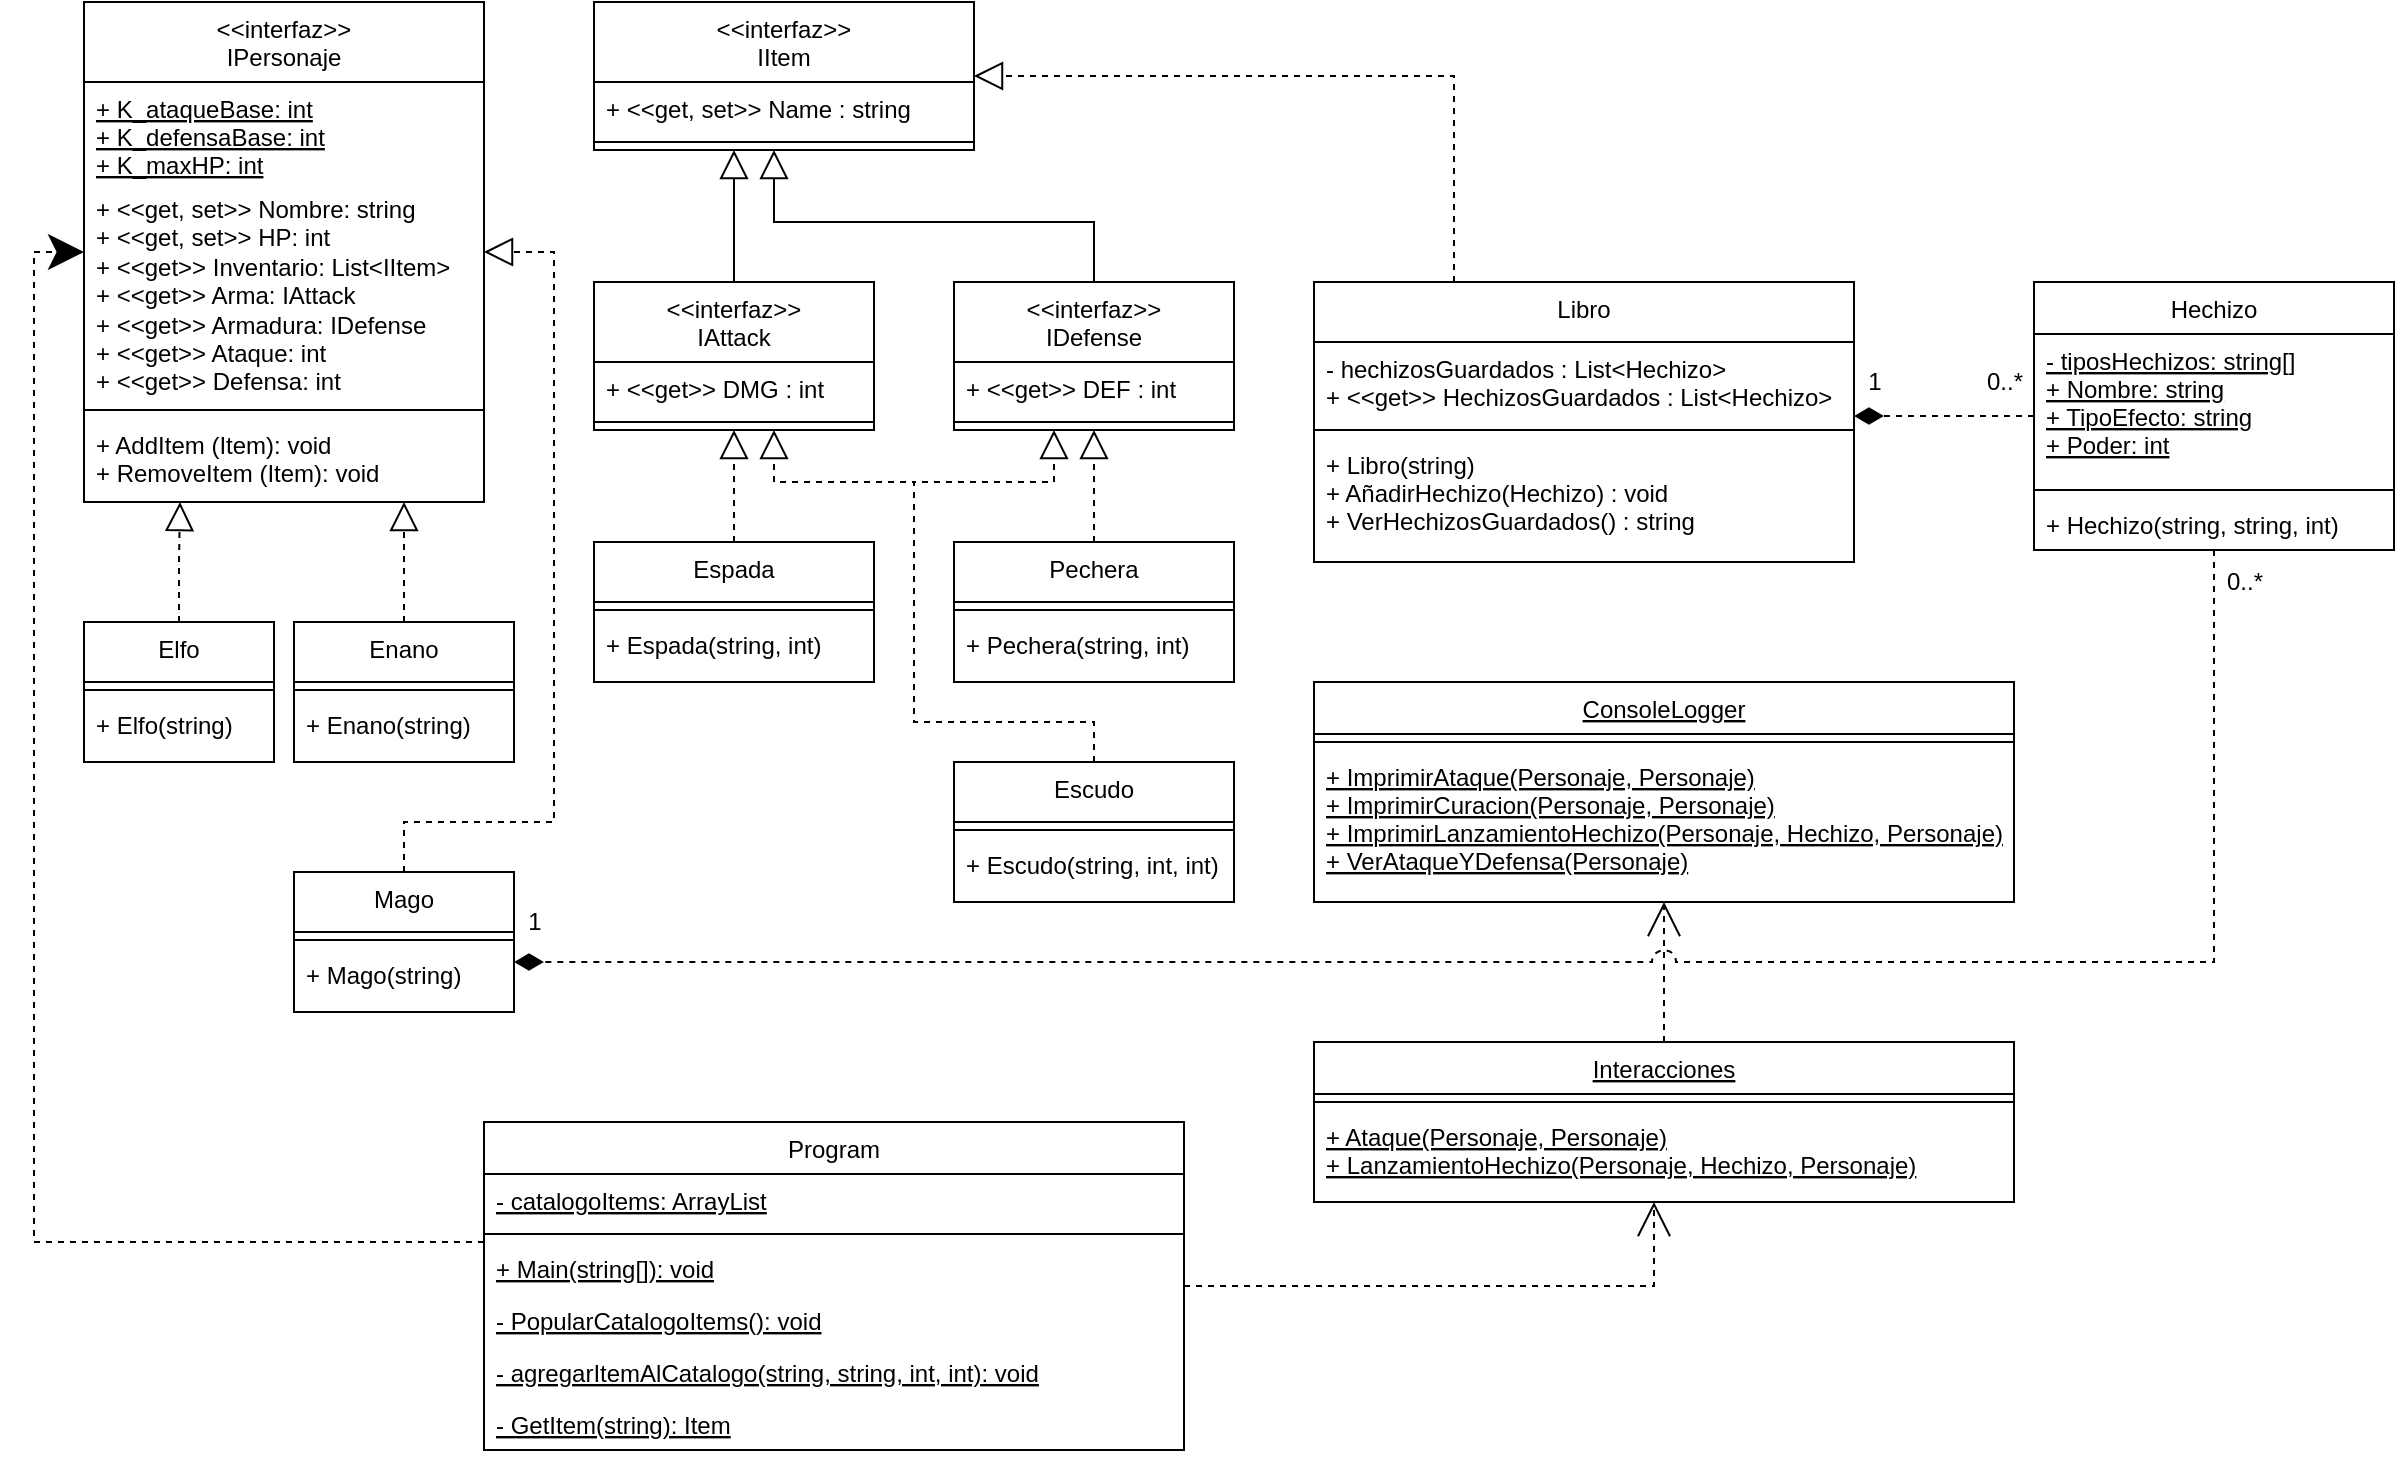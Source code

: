 <mxfile version="15.2.9" type="device"><diagram id="C5RBs43oDa-KdzZeNtuy" name="Page-1"><mxGraphModel dx="868" dy="482" grid="1" gridSize="10" guides="1" tooltips="1" connect="1" arrows="1" fold="1" page="1" pageScale="1" pageWidth="827" pageHeight="1169" math="0" shadow="0"><root><mxCell id="WIyWlLk6GJQsqaUBKTNV-0"/><mxCell id="WIyWlLk6GJQsqaUBKTNV-1" parent="WIyWlLk6GJQsqaUBKTNV-0"/><mxCell id="zkfFHV4jXpPFQw0GAbJ--0" value="&lt;&lt;interfaz&gt;&gt;&#10;IPersonaje" style="swimlane;fontStyle=0;align=center;verticalAlign=top;childLayout=stackLayout;horizontal=1;startSize=40;horizontalStack=0;resizeParent=1;resizeLast=0;collapsible=1;marginBottom=0;rounded=0;shadow=0;strokeWidth=1;" parent="WIyWlLk6GJQsqaUBKTNV-1" vertex="1"><mxGeometry x="65" y="80" width="200" height="250" as="geometry"><mxRectangle x="230" y="140" width="160" height="26" as="alternateBounds"/></mxGeometry></mxCell><mxCell id="zkfFHV4jXpPFQw0GAbJ--1" value="+ K_ataqueBase: int&#10;+ K_defensaBase: int&#10;+ K_maxHP: int" style="text;align=left;verticalAlign=top;spacingLeft=4;spacingRight=4;overflow=hidden;rotatable=0;points=[[0,0.5],[1,0.5]];portConstraint=eastwest;fontStyle=4" parent="zkfFHV4jXpPFQw0GAbJ--0" vertex="1"><mxGeometry y="40" width="200" height="50" as="geometry"/></mxCell><mxCell id="c9RI5B4V6Mv1y6NgUxSF-3" value="+ &amp;lt;&amp;lt;get, set&amp;gt;&amp;gt; Nombre: string&lt;br&gt;+ &amp;lt;&amp;lt;get, set&amp;gt;&amp;gt; HP: int&lt;br&gt;+ &amp;lt;&amp;lt;get&amp;gt;&amp;gt; Inventario: List&amp;lt;IItem&amp;gt;&lt;br&gt;+ &amp;lt;&amp;lt;get&amp;gt;&amp;gt; Arma: IAttack&lt;br&gt;+ &amp;lt;&amp;lt;get&amp;gt;&amp;gt; Armadura: IDefense&lt;br&gt;+ &amp;lt;&amp;lt;get&amp;gt;&amp;gt; Ataque: int&lt;br&gt;+ &amp;lt;&amp;lt;get&amp;gt;&amp;gt; Defensa: int" style="text;html=1;strokeColor=none;fillColor=none;align=left;verticalAlign=top;whiteSpace=wrap;rounded=0;spacingLeft=4;" parent="zkfFHV4jXpPFQw0GAbJ--0" vertex="1"><mxGeometry y="90" width="200" height="110" as="geometry"/></mxCell><mxCell id="zkfFHV4jXpPFQw0GAbJ--4" value="" style="line;html=1;strokeWidth=1;align=left;verticalAlign=middle;spacingTop=-1;spacingLeft=3;spacingRight=3;rotatable=0;labelPosition=right;points=[];portConstraint=eastwest;" parent="zkfFHV4jXpPFQw0GAbJ--0" vertex="1"><mxGeometry y="200" width="200" height="8" as="geometry"/></mxCell><mxCell id="c9RI5B4V6Mv1y6NgUxSF-9" value="+ AddItem (Item): void&lt;br&gt;+ RemoveItem (Item): void" style="text;html=1;strokeColor=none;fillColor=none;align=left;verticalAlign=top;whiteSpace=wrap;rounded=0;spacingLeft=4;" parent="zkfFHV4jXpPFQw0GAbJ--0" vertex="1"><mxGeometry y="208" width="200" height="20" as="geometry"/></mxCell><mxCell id="c9RI5B4V6Mv1y6NgUxSF-18" value="&lt;&lt;interfaz&gt;&gt;&#10;IItem" style="swimlane;fontStyle=0;align=center;verticalAlign=top;childLayout=stackLayout;horizontal=1;startSize=40;horizontalStack=0;resizeParent=1;resizeParentMax=0;resizeLast=0;collapsible=1;marginBottom=0;" parent="WIyWlLk6GJQsqaUBKTNV-1" vertex="1"><mxGeometry x="320" y="80" width="190" height="74" as="geometry"/></mxCell><mxCell id="c9RI5B4V6Mv1y6NgUxSF-33" value="+ &lt;&lt;get, set&gt;&gt; Name : string" style="text;strokeColor=none;fillColor=none;align=left;verticalAlign=top;spacingLeft=4;spacingRight=4;overflow=hidden;rotatable=0;points=[[0,0.5],[1,0.5]];portConstraint=eastwest;" parent="c9RI5B4V6Mv1y6NgUxSF-18" vertex="1"><mxGeometry y="40" width="190" height="26" as="geometry"/></mxCell><mxCell id="c9RI5B4V6Mv1y6NgUxSF-20" value="" style="line;strokeWidth=1;fillColor=none;align=left;verticalAlign=middle;spacingTop=-1;spacingLeft=3;spacingRight=3;rotatable=0;labelPosition=right;points=[];portConstraint=eastwest;" parent="c9RI5B4V6Mv1y6NgUxSF-18" vertex="1"><mxGeometry y="66" width="190" height="8" as="geometry"/></mxCell><mxCell id="feX61glCi_47FHxkRVMu-15" style="edgeStyle=orthogonalEdgeStyle;rounded=0;orthogonalLoop=1;jettySize=auto;html=1;dashed=1;endArrow=diamondThin;endFill=1;endSize=12;" edge="1" parent="WIyWlLk6GJQsqaUBKTNV-1" source="c9RI5B4V6Mv1y6NgUxSF-37" target="feX61glCi_47FHxkRVMu-8"><mxGeometry relative="1" as="geometry"><Array as="points"><mxPoint x="970" y="287"/><mxPoint x="970" y="287"/></Array></mxGeometry></mxCell><mxCell id="c9RI5B4V6Mv1y6NgUxSF-37" value="Hechizo" style="swimlane;fontStyle=0;align=center;verticalAlign=top;childLayout=stackLayout;horizontal=1;startSize=26;horizontalStack=0;resizeParent=1;resizeParentMax=0;resizeLast=0;collapsible=1;marginBottom=0;" parent="WIyWlLk6GJQsqaUBKTNV-1" vertex="1"><mxGeometry x="1040" y="220" width="180" height="134" as="geometry"/></mxCell><mxCell id="c9RI5B4V6Mv1y6NgUxSF-38" value="- tiposHechizos: string[]&#10;+ Nombre: string&#10;+ TipoEfecto: string&#10;+ Poder: int" style="text;strokeColor=none;fillColor=none;align=left;verticalAlign=top;spacingLeft=4;spacingRight=4;overflow=hidden;rotatable=0;points=[[0,0.5],[1,0.5]];portConstraint=eastwest;fontStyle=4" parent="c9RI5B4V6Mv1y6NgUxSF-37" vertex="1"><mxGeometry y="26" width="180" height="74" as="geometry"/></mxCell><mxCell id="c9RI5B4V6Mv1y6NgUxSF-39" value="" style="line;strokeWidth=1;fillColor=none;align=left;verticalAlign=middle;spacingTop=-1;spacingLeft=3;spacingRight=3;rotatable=0;labelPosition=right;points=[];portConstraint=eastwest;" parent="c9RI5B4V6Mv1y6NgUxSF-37" vertex="1"><mxGeometry y="100" width="180" height="8" as="geometry"/></mxCell><mxCell id="c9RI5B4V6Mv1y6NgUxSF-40" value="+ Hechizo(string, string, int)" style="text;strokeColor=none;fillColor=none;align=left;verticalAlign=top;spacingLeft=4;spacingRight=4;overflow=hidden;rotatable=0;points=[[0,0.5],[1,0.5]];portConstraint=eastwest;" parent="c9RI5B4V6Mv1y6NgUxSF-37" vertex="1"><mxGeometry y="108" width="180" height="26" as="geometry"/></mxCell><mxCell id="c9RI5B4V6Mv1y6NgUxSF-49" value="ConsoleLogger" style="swimlane;fontStyle=4;align=center;verticalAlign=top;childLayout=stackLayout;horizontal=1;startSize=26;horizontalStack=0;resizeParent=1;resizeParentMax=0;resizeLast=0;collapsible=1;marginBottom=0;" parent="WIyWlLk6GJQsqaUBKTNV-1" vertex="1"><mxGeometry x="680" y="420" width="350" height="110" as="geometry"/></mxCell><mxCell id="c9RI5B4V6Mv1y6NgUxSF-58" value="" style="line;strokeWidth=1;fillColor=none;align=left;verticalAlign=middle;spacingTop=-1;spacingLeft=3;spacingRight=3;rotatable=0;labelPosition=right;points=[];portConstraint=eastwest;" parent="c9RI5B4V6Mv1y6NgUxSF-49" vertex="1"><mxGeometry y="26" width="350" height="8" as="geometry"/></mxCell><mxCell id="c9RI5B4V6Mv1y6NgUxSF-59" value="+ ImprimirAtaque(Personaje, Personaje)&#10;+ ImprimirCuracion(Personaje, Personaje)&#10;+ ImprimirLanzamientoHechizo(Personaje, Hechizo, Personaje)&#10;+ VerAtaqueYDefensa(Personaje)" style="text;strokeColor=none;fillColor=none;align=left;verticalAlign=top;spacingLeft=4;spacingRight=4;overflow=hidden;rotatable=0;points=[[0,0.5],[1,0.5]];portConstraint=eastwest;fontStyle=4;spacing=2;" parent="c9RI5B4V6Mv1y6NgUxSF-49" vertex="1"><mxGeometry y="34" width="350" height="76" as="geometry"/></mxCell><mxCell id="c9RI5B4V6Mv1y6NgUxSF-93" style="edgeStyle=orthogonalEdgeStyle;rounded=0;orthogonalLoop=1;jettySize=auto;html=1;endArrow=open;endFill=0;endSize=15;dashed=1;" parent="WIyWlLk6GJQsqaUBKTNV-1" source="c9RI5B4V6Mv1y6NgUxSF-62" target="c9RI5B4V6Mv1y6NgUxSF-49" edge="1"><mxGeometry relative="1" as="geometry"/></mxCell><mxCell id="c9RI5B4V6Mv1y6NgUxSF-62" value="Interacciones" style="swimlane;fontStyle=4;align=center;verticalAlign=top;childLayout=stackLayout;horizontal=1;startSize=26;horizontalStack=0;resizeParent=1;resizeParentMax=0;resizeLast=0;collapsible=1;marginBottom=0;" parent="WIyWlLk6GJQsqaUBKTNV-1" vertex="1"><mxGeometry x="680" y="600" width="350" height="80" as="geometry"/></mxCell><mxCell id="c9RI5B4V6Mv1y6NgUxSF-63" value="" style="line;strokeWidth=1;fillColor=none;align=left;verticalAlign=middle;spacingTop=-1;spacingLeft=3;spacingRight=3;rotatable=0;labelPosition=right;points=[];portConstraint=eastwest;" parent="c9RI5B4V6Mv1y6NgUxSF-62" vertex="1"><mxGeometry y="26" width="350" height="8" as="geometry"/></mxCell><mxCell id="c9RI5B4V6Mv1y6NgUxSF-64" value="+ Ataque(Personaje, Personaje)&#10;+ LanzamientoHechizo(Personaje, Hechizo, Personaje)" style="text;strokeColor=none;fillColor=none;align=left;verticalAlign=top;spacingLeft=4;spacingRight=4;overflow=hidden;rotatable=0;points=[[0,0.5],[1,0.5]];portConstraint=eastwest;fontStyle=4" parent="c9RI5B4V6Mv1y6NgUxSF-62" vertex="1"><mxGeometry y="34" width="350" height="46" as="geometry"/></mxCell><mxCell id="c9RI5B4V6Mv1y6NgUxSF-94" style="edgeStyle=orthogonalEdgeStyle;rounded=0;orthogonalLoop=1;jettySize=auto;html=1;dashed=1;endArrow=open;endFill=0;endSize=15;" parent="WIyWlLk6GJQsqaUBKTNV-1" source="c9RI5B4V6Mv1y6NgUxSF-67" target="c9RI5B4V6Mv1y6NgUxSF-62" edge="1"><mxGeometry relative="1" as="geometry"><Array as="points"><mxPoint x="850" y="722"/></Array></mxGeometry></mxCell><mxCell id="c9RI5B4V6Mv1y6NgUxSF-97" style="edgeStyle=orthogonalEdgeStyle;rounded=0;orthogonalLoop=1;jettySize=auto;html=1;dashed=1;endArrow=classic;endFill=1;endSize=15;" parent="WIyWlLk6GJQsqaUBKTNV-1" source="c9RI5B4V6Mv1y6NgUxSF-67" target="zkfFHV4jXpPFQw0GAbJ--0" edge="1"><mxGeometry relative="1" as="geometry"><Array as="points"><mxPoint x="40" y="700"/><mxPoint x="40" y="205"/></Array></mxGeometry></mxCell><mxCell id="c9RI5B4V6Mv1y6NgUxSF-67" value="Program" style="swimlane;fontStyle=0;align=center;verticalAlign=top;childLayout=stackLayout;horizontal=1;startSize=26;horizontalStack=0;resizeParent=1;resizeParentMax=0;resizeLast=0;collapsible=1;marginBottom=0;" parent="WIyWlLk6GJQsqaUBKTNV-1" vertex="1"><mxGeometry x="265" y="640" width="350" height="164" as="geometry"/></mxCell><mxCell id="c9RI5B4V6Mv1y6NgUxSF-68" value="- catalogoItems: ArrayList" style="text;strokeColor=none;fillColor=none;align=left;verticalAlign=top;spacingLeft=4;spacingRight=4;overflow=hidden;rotatable=0;points=[[0,0.5],[1,0.5]];portConstraint=eastwest;fontStyle=4" parent="c9RI5B4V6Mv1y6NgUxSF-67" vertex="1"><mxGeometry y="26" width="350" height="26" as="geometry"/></mxCell><mxCell id="c9RI5B4V6Mv1y6NgUxSF-76" value="" style="line;strokeWidth=1;fillColor=none;align=left;verticalAlign=middle;spacingTop=-1;spacingLeft=3;spacingRight=3;rotatable=0;labelPosition=right;points=[];portConstraint=eastwest;" parent="c9RI5B4V6Mv1y6NgUxSF-67" vertex="1"><mxGeometry y="52" width="350" height="8" as="geometry"/></mxCell><mxCell id="c9RI5B4V6Mv1y6NgUxSF-77" value="+ Main(string[]): void" style="text;strokeColor=none;fillColor=none;align=left;verticalAlign=top;spacingLeft=4;spacingRight=4;overflow=hidden;rotatable=0;points=[[0,0.5],[1,0.5]];portConstraint=eastwest;fontStyle=4" parent="c9RI5B4V6Mv1y6NgUxSF-67" vertex="1"><mxGeometry y="60" width="350" height="26" as="geometry"/></mxCell><mxCell id="c9RI5B4V6Mv1y6NgUxSF-83" value="- PopularCatalogoItems(): void" style="text;strokeColor=none;fillColor=none;align=left;verticalAlign=top;spacingLeft=4;spacingRight=4;overflow=hidden;rotatable=0;points=[[0,0.5],[1,0.5]];portConstraint=eastwest;fontStyle=4" parent="c9RI5B4V6Mv1y6NgUxSF-67" vertex="1"><mxGeometry y="86" width="350" height="26" as="geometry"/></mxCell><mxCell id="c9RI5B4V6Mv1y6NgUxSF-84" value="- agregarItemAlCatalogo(string, string, int, int): void" style="text;strokeColor=none;fillColor=none;align=left;verticalAlign=top;spacingLeft=4;spacingRight=4;overflow=hidden;rotatable=0;points=[[0,0.5],[1,0.5]];portConstraint=eastwest;fontStyle=4" parent="c9RI5B4V6Mv1y6NgUxSF-67" vertex="1"><mxGeometry y="112" width="350" height="26" as="geometry"/></mxCell><mxCell id="c9RI5B4V6Mv1y6NgUxSF-85" value="- GetItem(string): Item" style="text;strokeColor=none;fillColor=none;align=left;verticalAlign=top;spacingLeft=4;spacingRight=4;overflow=hidden;rotatable=0;points=[[0,0.5],[1,0.5]];portConstraint=eastwest;fontStyle=4" parent="c9RI5B4V6Mv1y6NgUxSF-67" vertex="1"><mxGeometry y="138" width="350" height="26" as="geometry"/></mxCell><mxCell id="feX61glCi_47FHxkRVMu-11" style="edgeStyle=orthogonalEdgeStyle;rounded=0;orthogonalLoop=1;jettySize=auto;html=1;endArrow=block;endFill=0;endSize=12;" edge="1" parent="WIyWlLk6GJQsqaUBKTNV-1" source="feX61glCi_47FHxkRVMu-2" target="c9RI5B4V6Mv1y6NgUxSF-18"><mxGeometry relative="1" as="geometry"><Array as="points"><mxPoint x="390" y="170"/><mxPoint x="390" y="170"/></Array></mxGeometry></mxCell><mxCell id="feX61glCi_47FHxkRVMu-2" value="&lt;&lt;interfaz&gt;&gt;&#10;IAttack" style="swimlane;fontStyle=0;align=center;verticalAlign=top;childLayout=stackLayout;horizontal=1;startSize=40;horizontalStack=0;resizeParent=1;resizeParentMax=0;resizeLast=0;collapsible=1;marginBottom=0;" vertex="1" parent="WIyWlLk6GJQsqaUBKTNV-1"><mxGeometry x="320" y="220" width="140" height="74" as="geometry"/></mxCell><mxCell id="feX61glCi_47FHxkRVMu-3" value="+ &lt;&lt;get&gt;&gt; DMG : int" style="text;strokeColor=none;fillColor=none;align=left;verticalAlign=top;spacingLeft=4;spacingRight=4;overflow=hidden;rotatable=0;points=[[0,0.5],[1,0.5]];portConstraint=eastwest;" vertex="1" parent="feX61glCi_47FHxkRVMu-2"><mxGeometry y="40" width="140" height="26" as="geometry"/></mxCell><mxCell id="feX61glCi_47FHxkRVMu-4" value="" style="line;strokeWidth=1;fillColor=none;align=left;verticalAlign=middle;spacingTop=-1;spacingLeft=3;spacingRight=3;rotatable=0;labelPosition=right;points=[];portConstraint=eastwest;" vertex="1" parent="feX61glCi_47FHxkRVMu-2"><mxGeometry y="66" width="140" height="8" as="geometry"/></mxCell><mxCell id="feX61glCi_47FHxkRVMu-12" style="edgeStyle=orthogonalEdgeStyle;rounded=0;orthogonalLoop=1;jettySize=auto;html=1;endArrow=block;endFill=0;endSize=12;" edge="1" parent="WIyWlLk6GJQsqaUBKTNV-1" source="feX61glCi_47FHxkRVMu-5" target="c9RI5B4V6Mv1y6NgUxSF-18"><mxGeometry relative="1" as="geometry"><Array as="points"><mxPoint x="570" y="190"/><mxPoint x="410" y="190"/></Array></mxGeometry></mxCell><mxCell id="feX61glCi_47FHxkRVMu-5" value="&lt;&lt;interfaz&gt;&gt;&#10;IDefense" style="swimlane;fontStyle=0;align=center;verticalAlign=top;childLayout=stackLayout;horizontal=1;startSize=40;horizontalStack=0;resizeParent=1;resizeParentMax=0;resizeLast=0;collapsible=1;marginBottom=0;" vertex="1" parent="WIyWlLk6GJQsqaUBKTNV-1"><mxGeometry x="500" y="220" width="140" height="74" as="geometry"/></mxCell><mxCell id="feX61glCi_47FHxkRVMu-6" value="+ &lt;&lt;get&gt;&gt; DEF : int" style="text;strokeColor=none;fillColor=none;align=left;verticalAlign=top;spacingLeft=4;spacingRight=4;overflow=hidden;rotatable=0;points=[[0,0.5],[1,0.5]];portConstraint=eastwest;" vertex="1" parent="feX61glCi_47FHxkRVMu-5"><mxGeometry y="40" width="140" height="26" as="geometry"/></mxCell><mxCell id="feX61glCi_47FHxkRVMu-7" value="" style="line;strokeWidth=1;fillColor=none;align=left;verticalAlign=middle;spacingTop=-1;spacingLeft=3;spacingRight=3;rotatable=0;labelPosition=right;points=[];portConstraint=eastwest;" vertex="1" parent="feX61glCi_47FHxkRVMu-5"><mxGeometry y="66" width="140" height="8" as="geometry"/></mxCell><mxCell id="feX61glCi_47FHxkRVMu-13" style="edgeStyle=orthogonalEdgeStyle;rounded=0;orthogonalLoop=1;jettySize=auto;html=1;endArrow=block;endFill=0;endSize=12;dashed=1;" edge="1" parent="WIyWlLk6GJQsqaUBKTNV-1" source="feX61glCi_47FHxkRVMu-8" target="c9RI5B4V6Mv1y6NgUxSF-18"><mxGeometry relative="1" as="geometry"><Array as="points"><mxPoint x="750" y="117"/></Array></mxGeometry></mxCell><mxCell id="feX61glCi_47FHxkRVMu-8" value="Libro" style="swimlane;fontStyle=0;align=center;verticalAlign=top;childLayout=stackLayout;horizontal=1;startSize=30;horizontalStack=0;resizeParent=1;resizeParentMax=0;resizeLast=0;collapsible=1;marginBottom=0;" vertex="1" parent="WIyWlLk6GJQsqaUBKTNV-1"><mxGeometry x="680" y="220" width="270" height="140" as="geometry"/></mxCell><mxCell id="feX61glCi_47FHxkRVMu-9" value="- hechizosGuardados : List&lt;Hechizo&gt;&#10;+ &lt;&lt;get&gt;&gt; HechizosGuardados : List&lt;Hechizo&gt;" style="text;strokeColor=none;fillColor=none;align=left;verticalAlign=top;spacingLeft=4;spacingRight=4;overflow=hidden;rotatable=0;points=[[0,0.5],[1,0.5]];portConstraint=eastwest;" vertex="1" parent="feX61glCi_47FHxkRVMu-8"><mxGeometry y="30" width="270" height="40" as="geometry"/></mxCell><mxCell id="feX61glCi_47FHxkRVMu-10" value="" style="line;strokeWidth=1;fillColor=none;align=left;verticalAlign=middle;spacingTop=-1;spacingLeft=3;spacingRight=3;rotatable=0;labelPosition=right;points=[];portConstraint=eastwest;" vertex="1" parent="feX61glCi_47FHxkRVMu-8"><mxGeometry y="70" width="270" height="8" as="geometry"/></mxCell><mxCell id="feX61glCi_47FHxkRVMu-14" value="+ Libro(string)&#10;+ AñadirHechizo(Hechizo) : void&#10;+ VerHechizosGuardados() : string" style="text;strokeColor=none;fillColor=none;align=left;verticalAlign=top;spacingLeft=4;spacingRight=4;overflow=hidden;rotatable=0;points=[[0,0.5],[1,0.5]];portConstraint=eastwest;" vertex="1" parent="feX61glCi_47FHxkRVMu-8"><mxGeometry y="78" width="270" height="62" as="geometry"/></mxCell><mxCell id="feX61glCi_47FHxkRVMu-16" value="0..*" style="text;html=1;align=center;verticalAlign=middle;resizable=0;points=[];autosize=1;strokeColor=none;fillColor=none;" vertex="1" parent="WIyWlLk6GJQsqaUBKTNV-1"><mxGeometry x="1010" y="260" width="30" height="20" as="geometry"/></mxCell><mxCell id="feX61glCi_47FHxkRVMu-17" value="1" style="text;html=1;align=center;verticalAlign=middle;resizable=0;points=[];autosize=1;strokeColor=none;fillColor=none;" vertex="1" parent="WIyWlLk6GJQsqaUBKTNV-1"><mxGeometry x="950" y="260" width="20" height="20" as="geometry"/></mxCell><mxCell id="feX61glCi_47FHxkRVMu-18" value="Espada" style="swimlane;fontStyle=0;align=center;verticalAlign=top;childLayout=stackLayout;horizontal=1;startSize=30;horizontalStack=0;resizeParent=1;resizeParentMax=0;resizeLast=0;collapsible=1;marginBottom=0;" vertex="1" parent="WIyWlLk6GJQsqaUBKTNV-1"><mxGeometry x="320" y="350" width="140" height="70" as="geometry"/></mxCell><mxCell id="feX61glCi_47FHxkRVMu-20" value="" style="line;strokeWidth=1;fillColor=none;align=left;verticalAlign=middle;spacingTop=-1;spacingLeft=3;spacingRight=3;rotatable=0;labelPosition=right;points=[];portConstraint=eastwest;" vertex="1" parent="feX61glCi_47FHxkRVMu-18"><mxGeometry y="30" width="140" height="8" as="geometry"/></mxCell><mxCell id="feX61glCi_47FHxkRVMu-21" value="+ Espada(string, int)" style="text;strokeColor=none;fillColor=none;align=left;verticalAlign=top;spacingLeft=4;spacingRight=4;overflow=hidden;rotatable=0;points=[[0,0.5],[1,0.5]];portConstraint=eastwest;" vertex="1" parent="feX61glCi_47FHxkRVMu-18"><mxGeometry y="38" width="140" height="32" as="geometry"/></mxCell><mxCell id="feX61glCi_47FHxkRVMu-22" style="edgeStyle=orthogonalEdgeStyle;rounded=0;orthogonalLoop=1;jettySize=auto;html=1;endArrow=block;endFill=0;endSize=12;dashed=1;" edge="1" parent="WIyWlLk6GJQsqaUBKTNV-1" source="feX61glCi_47FHxkRVMu-18" target="feX61glCi_47FHxkRVMu-2"><mxGeometry relative="1" as="geometry"><mxPoint x="760" y="230" as="sourcePoint"/><mxPoint x="470" y="127" as="targetPoint"/><Array as="points"><mxPoint x="390" y="270"/><mxPoint x="390" y="270"/></Array></mxGeometry></mxCell><mxCell id="feX61glCi_47FHxkRVMu-23" value="Pechera" style="swimlane;fontStyle=0;align=center;verticalAlign=top;childLayout=stackLayout;horizontal=1;startSize=30;horizontalStack=0;resizeParent=1;resizeParentMax=0;resizeLast=0;collapsible=1;marginBottom=0;" vertex="1" parent="WIyWlLk6GJQsqaUBKTNV-1"><mxGeometry x="500" y="350" width="140" height="70" as="geometry"/></mxCell><mxCell id="feX61glCi_47FHxkRVMu-24" value="" style="line;strokeWidth=1;fillColor=none;align=left;verticalAlign=middle;spacingTop=-1;spacingLeft=3;spacingRight=3;rotatable=0;labelPosition=right;points=[];portConstraint=eastwest;" vertex="1" parent="feX61glCi_47FHxkRVMu-23"><mxGeometry y="30" width="140" height="8" as="geometry"/></mxCell><mxCell id="feX61glCi_47FHxkRVMu-25" value="+ Pechera(string, int)" style="text;strokeColor=none;fillColor=none;align=left;verticalAlign=top;spacingLeft=4;spacingRight=4;overflow=hidden;rotatable=0;points=[[0,0.5],[1,0.5]];portConstraint=eastwest;" vertex="1" parent="feX61glCi_47FHxkRVMu-23"><mxGeometry y="38" width="140" height="32" as="geometry"/></mxCell><mxCell id="feX61glCi_47FHxkRVMu-27" style="edgeStyle=orthogonalEdgeStyle;rounded=0;orthogonalLoop=1;jettySize=auto;html=1;endArrow=block;endFill=0;endSize=12;dashed=1;" edge="1" parent="WIyWlLk6GJQsqaUBKTNV-1" source="feX61glCi_47FHxkRVMu-23" target="feX61glCi_47FHxkRVMu-5"><mxGeometry relative="1" as="geometry"><mxPoint x="400" y="360" as="sourcePoint"/><mxPoint x="400" y="304" as="targetPoint"/><Array as="points"><mxPoint x="570" y="320"/><mxPoint x="570" y="320"/></Array></mxGeometry></mxCell><mxCell id="feX61glCi_47FHxkRVMu-28" value="Escudo" style="swimlane;fontStyle=0;align=center;verticalAlign=top;childLayout=stackLayout;horizontal=1;startSize=30;horizontalStack=0;resizeParent=1;resizeParentMax=0;resizeLast=0;collapsible=1;marginBottom=0;" vertex="1" parent="WIyWlLk6GJQsqaUBKTNV-1"><mxGeometry x="500" y="460" width="140" height="70" as="geometry"/></mxCell><mxCell id="feX61glCi_47FHxkRVMu-29" value="" style="line;strokeWidth=1;fillColor=none;align=left;verticalAlign=middle;spacingTop=-1;spacingLeft=3;spacingRight=3;rotatable=0;labelPosition=right;points=[];portConstraint=eastwest;" vertex="1" parent="feX61glCi_47FHxkRVMu-28"><mxGeometry y="30" width="140" height="8" as="geometry"/></mxCell><mxCell id="feX61glCi_47FHxkRVMu-30" value="+ Escudo(string, int, int)" style="text;strokeColor=none;fillColor=none;align=left;verticalAlign=top;spacingLeft=4;spacingRight=4;overflow=hidden;rotatable=0;points=[[0,0.5],[1,0.5]];portConstraint=eastwest;" vertex="1" parent="feX61glCi_47FHxkRVMu-28"><mxGeometry y="38" width="140" height="32" as="geometry"/></mxCell><mxCell id="feX61glCi_47FHxkRVMu-32" style="edgeStyle=orthogonalEdgeStyle;rounded=0;orthogonalLoop=1;jettySize=auto;html=1;endArrow=block;endFill=0;endSize=12;dashed=1;" edge="1" parent="WIyWlLk6GJQsqaUBKTNV-1" source="feX61glCi_47FHxkRVMu-28" target="feX61glCi_47FHxkRVMu-5"><mxGeometry relative="1" as="geometry"><mxPoint x="580" y="360" as="sourcePoint"/><mxPoint x="580" y="304" as="targetPoint"/><Array as="points"><mxPoint x="570" y="440"/><mxPoint x="480" y="440"/><mxPoint x="480" y="320"/><mxPoint x="550" y="320"/></Array></mxGeometry></mxCell><mxCell id="feX61glCi_47FHxkRVMu-34" style="edgeStyle=orthogonalEdgeStyle;rounded=0;orthogonalLoop=1;jettySize=auto;html=1;endArrow=block;endFill=0;endSize=12;dashed=1;" edge="1" parent="WIyWlLk6GJQsqaUBKTNV-1" source="feX61glCi_47FHxkRVMu-28" target="feX61glCi_47FHxkRVMu-2"><mxGeometry relative="1" as="geometry"><mxPoint x="580" y="470" as="sourcePoint"/><mxPoint x="560" y="304" as="targetPoint"/><Array as="points"><mxPoint x="570" y="440"/><mxPoint x="480" y="440"/><mxPoint x="480" y="320"/><mxPoint x="410" y="320"/></Array></mxGeometry></mxCell><mxCell id="feX61glCi_47FHxkRVMu-41" value="Elfo" style="swimlane;fontStyle=0;align=center;verticalAlign=top;childLayout=stackLayout;horizontal=1;startSize=30;horizontalStack=0;resizeParent=1;resizeParentMax=0;resizeLast=0;collapsible=1;marginBottom=0;" vertex="1" parent="WIyWlLk6GJQsqaUBKTNV-1"><mxGeometry x="65" y="390" width="95" height="70" as="geometry"/></mxCell><mxCell id="feX61glCi_47FHxkRVMu-42" value="" style="line;strokeWidth=1;fillColor=none;align=left;verticalAlign=middle;spacingTop=-1;spacingLeft=3;spacingRight=3;rotatable=0;labelPosition=right;points=[];portConstraint=eastwest;" vertex="1" parent="feX61glCi_47FHxkRVMu-41"><mxGeometry y="30" width="95" height="8" as="geometry"/></mxCell><mxCell id="feX61glCi_47FHxkRVMu-43" value="+ Elfo(string)" style="text;strokeColor=none;fillColor=none;align=left;verticalAlign=top;spacingLeft=4;spacingRight=4;overflow=hidden;rotatable=0;points=[[0,0.5],[1,0.5]];portConstraint=eastwest;" vertex="1" parent="feX61glCi_47FHxkRVMu-41"><mxGeometry y="38" width="95" height="32" as="geometry"/></mxCell><mxCell id="feX61glCi_47FHxkRVMu-44" style="edgeStyle=orthogonalEdgeStyle;rounded=0;orthogonalLoop=1;jettySize=auto;html=1;endArrow=block;endFill=0;endSize=12;dashed=1;" edge="1" parent="WIyWlLk6GJQsqaUBKTNV-1" source="feX61glCi_47FHxkRVMu-41" target="zkfFHV4jXpPFQw0GAbJ--0"><mxGeometry relative="1" as="geometry"><mxPoint x="400" y="360" as="sourcePoint"/><mxPoint x="400" y="304" as="targetPoint"/><Array as="points"><mxPoint x="113" y="360"/><mxPoint x="113" y="360"/></Array></mxGeometry></mxCell><mxCell id="feX61glCi_47FHxkRVMu-46" value="Enano" style="swimlane;fontStyle=0;align=center;verticalAlign=top;childLayout=stackLayout;horizontal=1;startSize=30;horizontalStack=0;resizeParent=1;resizeParentMax=0;resizeLast=0;collapsible=1;marginBottom=0;" vertex="1" parent="WIyWlLk6GJQsqaUBKTNV-1"><mxGeometry x="170" y="390" width="110" height="70" as="geometry"/></mxCell><mxCell id="feX61glCi_47FHxkRVMu-47" value="" style="line;strokeWidth=1;fillColor=none;align=left;verticalAlign=middle;spacingTop=-1;spacingLeft=3;spacingRight=3;rotatable=0;labelPosition=right;points=[];portConstraint=eastwest;" vertex="1" parent="feX61glCi_47FHxkRVMu-46"><mxGeometry y="30" width="110" height="8" as="geometry"/></mxCell><mxCell id="feX61glCi_47FHxkRVMu-48" value="+ Enano(string)" style="text;strokeColor=none;fillColor=none;align=left;verticalAlign=top;spacingLeft=4;spacingRight=4;overflow=hidden;rotatable=0;points=[[0,0.5],[1,0.5]];portConstraint=eastwest;" vertex="1" parent="feX61glCi_47FHxkRVMu-46"><mxGeometry y="38" width="110" height="32" as="geometry"/></mxCell><mxCell id="feX61glCi_47FHxkRVMu-50" style="edgeStyle=orthogonalEdgeStyle;rounded=0;orthogonalLoop=1;jettySize=auto;html=1;endArrow=block;endFill=0;endSize=12;dashed=1;" edge="1" parent="WIyWlLk6GJQsqaUBKTNV-1" source="feX61glCi_47FHxkRVMu-46" target="zkfFHV4jXpPFQw0GAbJ--0"><mxGeometry relative="1" as="geometry"><mxPoint x="122.5" y="400" as="sourcePoint"/><mxPoint x="122.5" y="340" as="targetPoint"/><Array as="points"><mxPoint x="225" y="350"/><mxPoint x="225" y="350"/></Array></mxGeometry></mxCell><mxCell id="feX61glCi_47FHxkRVMu-54" style="edgeStyle=orthogonalEdgeStyle;rounded=0;orthogonalLoop=1;jettySize=auto;html=1;dashed=1;endArrow=diamondThin;endFill=1;endSize=12;jumpStyle=arc;jumpSize=12;" edge="1" parent="WIyWlLk6GJQsqaUBKTNV-1" source="c9RI5B4V6Mv1y6NgUxSF-37" target="feX61glCi_47FHxkRVMu-51"><mxGeometry relative="1" as="geometry"><Array as="points"><mxPoint x="1130" y="560"/></Array></mxGeometry></mxCell><mxCell id="feX61glCi_47FHxkRVMu-51" value="Mago" style="swimlane;fontStyle=0;align=center;verticalAlign=top;childLayout=stackLayout;horizontal=1;startSize=30;horizontalStack=0;resizeParent=1;resizeParentMax=0;resizeLast=0;collapsible=1;marginBottom=0;" vertex="1" parent="WIyWlLk6GJQsqaUBKTNV-1"><mxGeometry x="170" y="515" width="110" height="70" as="geometry"/></mxCell><mxCell id="feX61glCi_47FHxkRVMu-52" value="" style="line;strokeWidth=1;fillColor=none;align=left;verticalAlign=middle;spacingTop=-1;spacingLeft=3;spacingRight=3;rotatable=0;labelPosition=right;points=[];portConstraint=eastwest;" vertex="1" parent="feX61glCi_47FHxkRVMu-51"><mxGeometry y="30" width="110" height="8" as="geometry"/></mxCell><mxCell id="feX61glCi_47FHxkRVMu-53" value="+ Mago(string)" style="text;strokeColor=none;fillColor=none;align=left;verticalAlign=top;spacingLeft=4;spacingRight=4;overflow=hidden;rotatable=0;points=[[0,0.5],[1,0.5]];portConstraint=eastwest;" vertex="1" parent="feX61glCi_47FHxkRVMu-51"><mxGeometry y="38" width="110" height="32" as="geometry"/></mxCell><mxCell id="feX61glCi_47FHxkRVMu-55" value="0..*" style="text;html=1;align=center;verticalAlign=middle;resizable=0;points=[];autosize=1;strokeColor=none;fillColor=none;" vertex="1" parent="WIyWlLk6GJQsqaUBKTNV-1"><mxGeometry x="1130" y="360" width="30" height="20" as="geometry"/></mxCell><mxCell id="feX61glCi_47FHxkRVMu-56" value="1" style="text;html=1;align=center;verticalAlign=middle;resizable=0;points=[];autosize=1;strokeColor=none;fillColor=none;" vertex="1" parent="WIyWlLk6GJQsqaUBKTNV-1"><mxGeometry x="280" y="530" width="20" height="20" as="geometry"/></mxCell><mxCell id="feX61glCi_47FHxkRVMu-57" style="edgeStyle=orthogonalEdgeStyle;rounded=0;orthogonalLoop=1;jettySize=auto;html=1;endArrow=block;endFill=0;endSize=12;dashed=1;" edge="1" parent="WIyWlLk6GJQsqaUBKTNV-1" source="feX61glCi_47FHxkRVMu-51" target="zkfFHV4jXpPFQw0GAbJ--0"><mxGeometry relative="1" as="geometry"><mxPoint x="235" y="400" as="sourcePoint"/><mxPoint x="235" y="340" as="targetPoint"/><Array as="points"><mxPoint x="225" y="490"/><mxPoint x="300" y="490"/><mxPoint x="300" y="205"/></Array></mxGeometry></mxCell></root></mxGraphModel></diagram></mxfile>